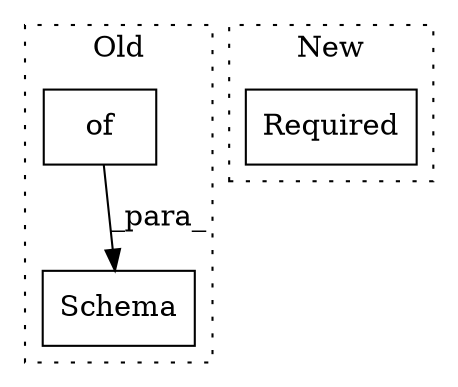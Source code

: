 digraph G {
subgraph cluster0 {
1 [label="of" a="32" s="991,1016" l="3,1" shape="box"];
3 [label="Schema" a="32" s="980,1029" l="7,1" shape="box"];
label = "Old";
style="dotted";
}
subgraph cluster1 {
2 [label="Required" a="32" s="855,875" l="9,1" shape="box"];
label = "New";
style="dotted";
}
1 -> 3 [label="_para_"];
}